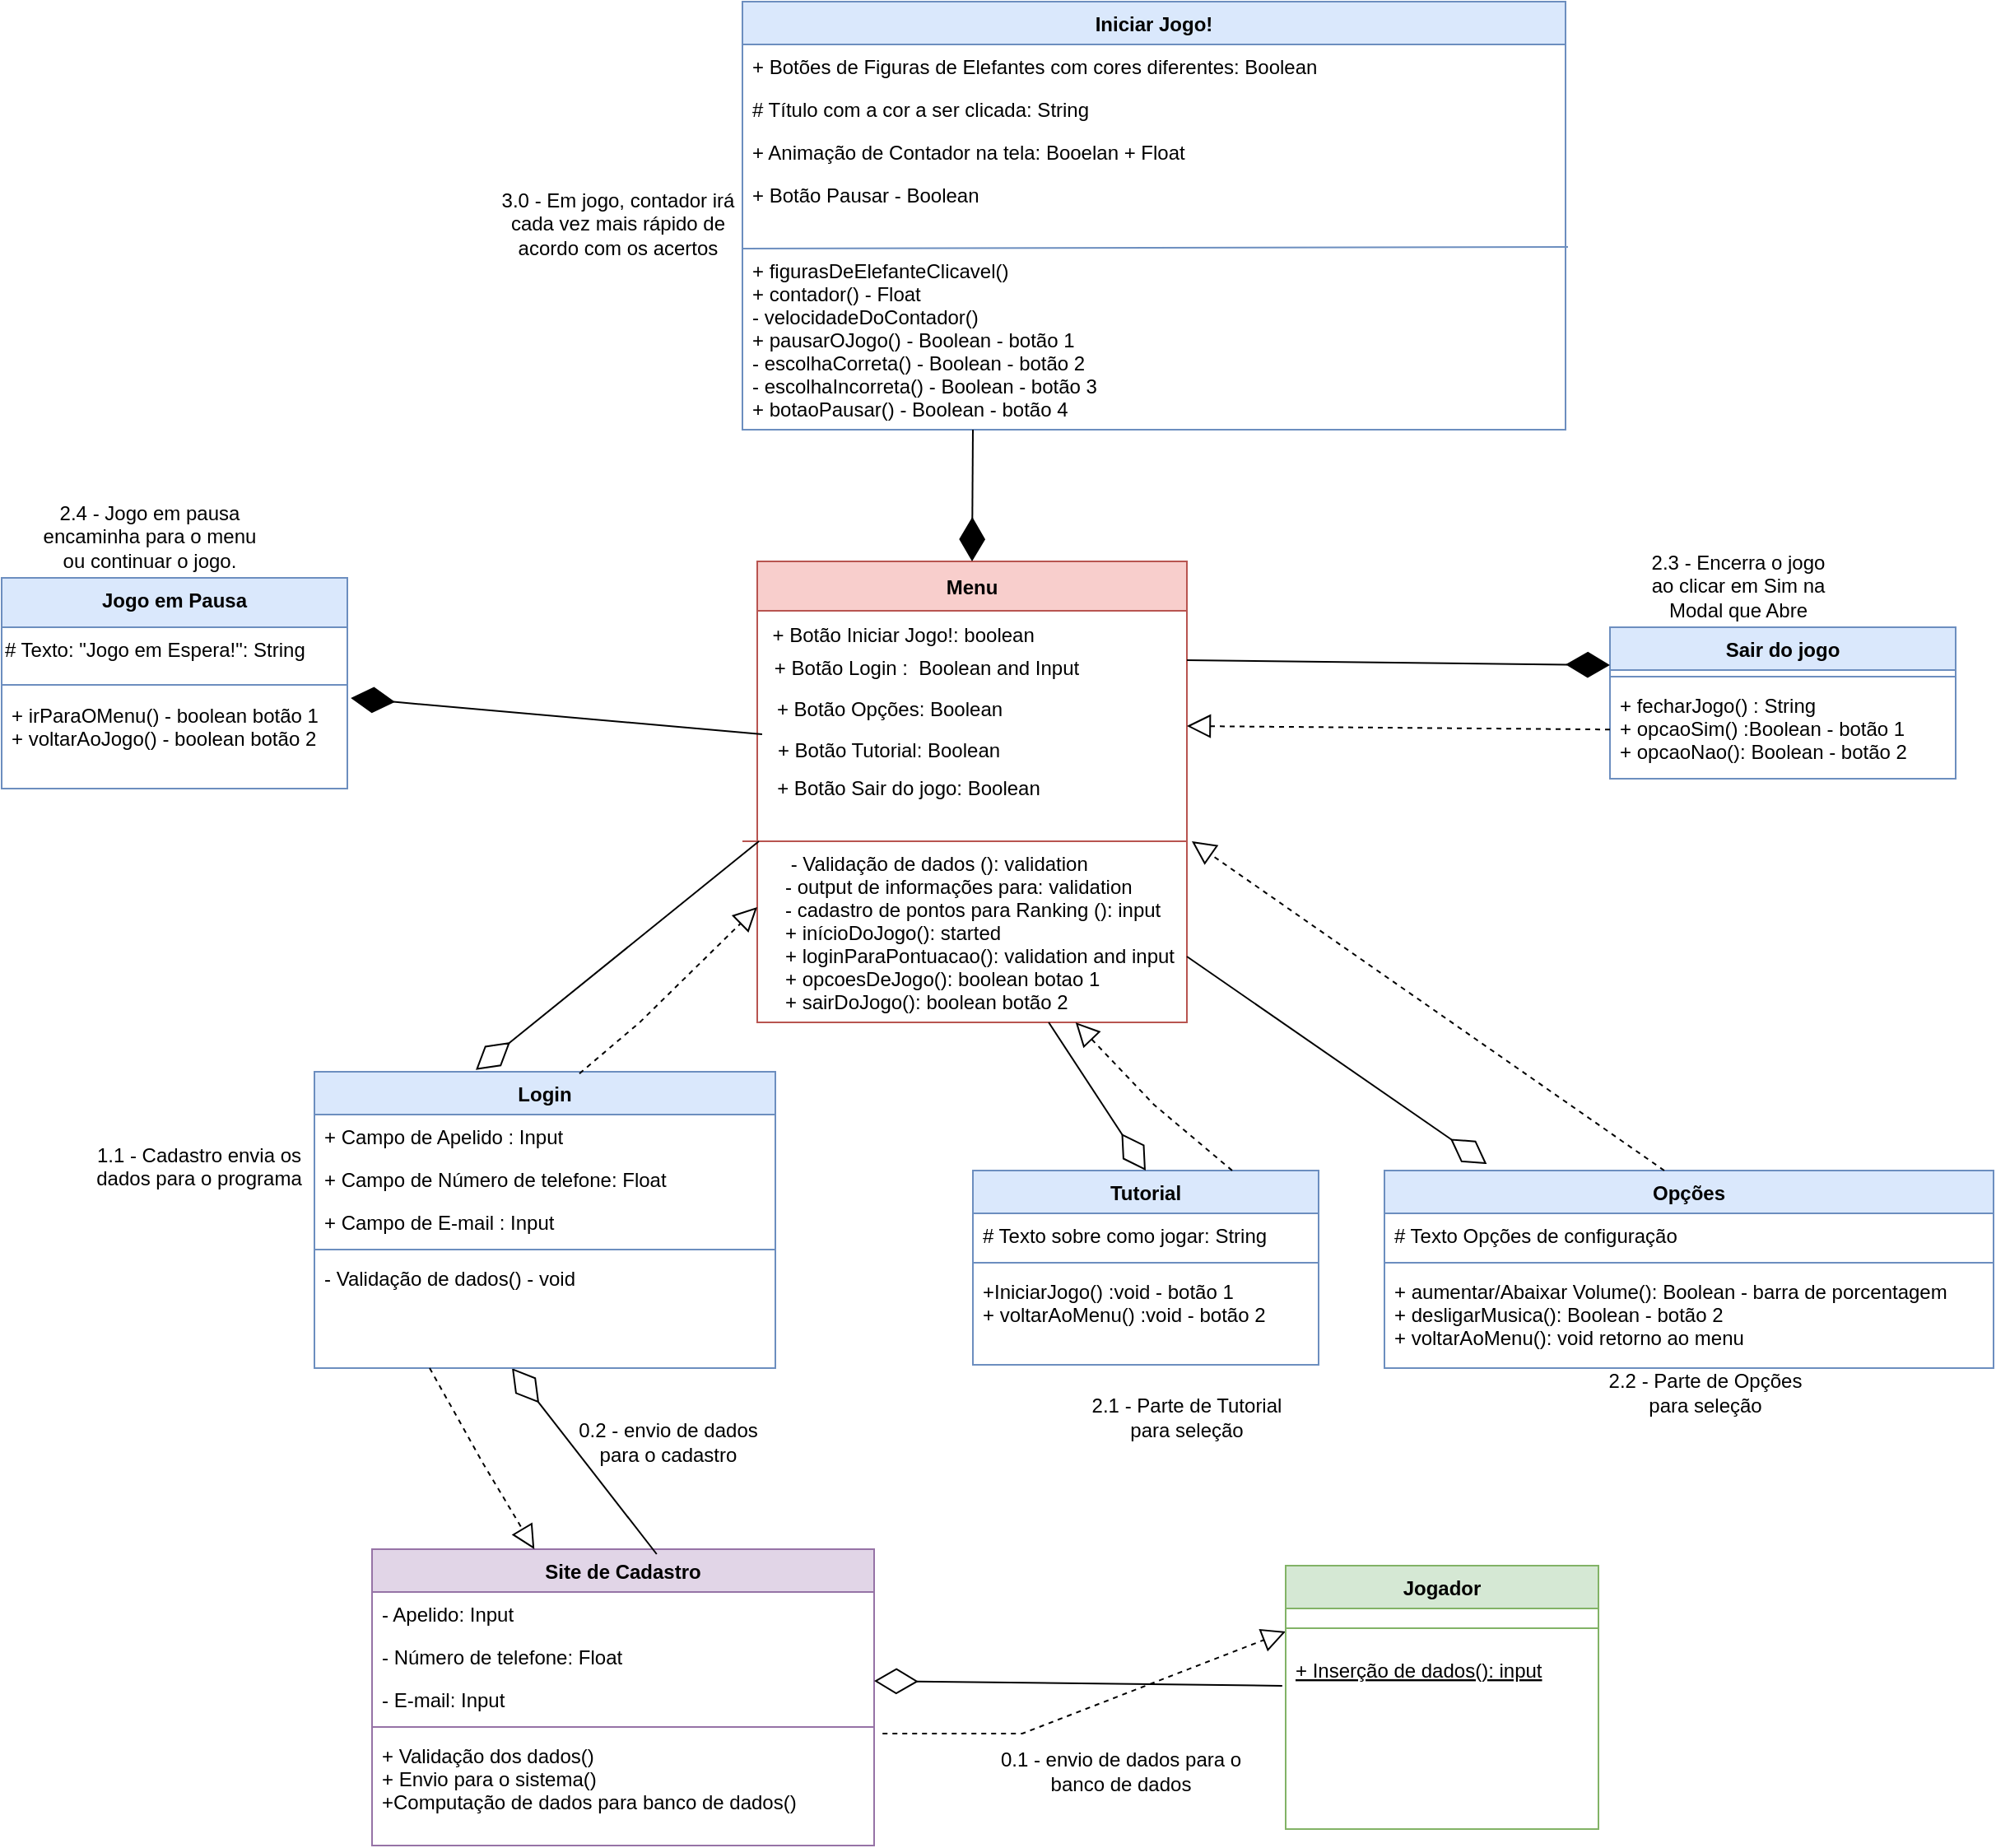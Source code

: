 <mxfile version="17.4.6" type="device"><diagram id="C5RBs43oDa-KdzZeNtuy" name="Page-1"><mxGraphModel dx="2249" dy="1878" grid="1" gridSize="10" guides="1" tooltips="1" connect="1" arrows="1" fold="1" page="1" pageScale="1" pageWidth="827" pageHeight="1169" math="0" shadow="0"><root><mxCell id="WIyWlLk6GJQsqaUBKTNV-0"/><mxCell id="WIyWlLk6GJQsqaUBKTNV-1" parent="WIyWlLk6GJQsqaUBKTNV-0"/><mxCell id="zkfFHV4jXpPFQw0GAbJ--0" value="Site de Cadastro" style="swimlane;fontStyle=1;align=center;verticalAlign=top;childLayout=stackLayout;horizontal=1;startSize=26;horizontalStack=0;resizeParent=1;resizeLast=0;collapsible=1;marginBottom=0;rounded=0;shadow=0;strokeWidth=1;fillColor=#e1d5e7;strokeColor=#9673a6;" parent="WIyWlLk6GJQsqaUBKTNV-1" vertex="1"><mxGeometry x="75" y="590" width="305" height="180" as="geometry"><mxRectangle x="230" y="140" width="160" height="26" as="alternateBounds"/></mxGeometry></mxCell><mxCell id="Vr23uJrjhWqz86oKRtvd-26" value="" style="endArrow=diamondThin;endFill=0;endSize=24;html=1;rounded=0;exitX=-0.011;exitY=1.15;exitDx=0;exitDy=0;exitPerimeter=0;" edge="1" parent="zkfFHV4jXpPFQw0GAbJ--0"><mxGeometry width="160" relative="1" as="geometry"><mxPoint x="172.91" y="3" as="sourcePoint"/><mxPoint x="85" y="-110" as="targetPoint"/><Array as="points"/></mxGeometry></mxCell><mxCell id="zkfFHV4jXpPFQw0GAbJ--1" value="- Apelido: Input" style="text;align=left;verticalAlign=top;spacingLeft=4;spacingRight=4;overflow=hidden;rotatable=0;points=[[0,0.5],[1,0.5]];portConstraint=eastwest;" parent="zkfFHV4jXpPFQw0GAbJ--0" vertex="1"><mxGeometry y="26" width="305" height="26" as="geometry"/></mxCell><mxCell id="Vr23uJrjhWqz86oKRtvd-33" value="" style="endArrow=block;dashed=1;endFill=0;endSize=12;html=1;rounded=0;exitX=0.75;exitY=0;exitDx=0;exitDy=0;entryX=0;entryY=0.25;entryDx=0;entryDy=0;" edge="1" parent="zkfFHV4jXpPFQw0GAbJ--0" target="zkfFHV4jXpPFQw0GAbJ--6"><mxGeometry width="160" relative="1" as="geometry"><mxPoint x="310.12" y="112" as="sourcePoint"/><mxPoint x="215.001" y="22" as="targetPoint"/><Array as="points"><mxPoint x="395" y="112"/></Array></mxGeometry></mxCell><mxCell id="zkfFHV4jXpPFQw0GAbJ--2" value="- Número de telefone: Float" style="text;align=left;verticalAlign=top;spacingLeft=4;spacingRight=4;overflow=hidden;rotatable=0;points=[[0,0.5],[1,0.5]];portConstraint=eastwest;rounded=0;shadow=0;html=0;" parent="zkfFHV4jXpPFQw0GAbJ--0" vertex="1"><mxGeometry y="52" width="305" height="26" as="geometry"/></mxCell><mxCell id="zkfFHV4jXpPFQw0GAbJ--3" value="- E-mail: Input" style="text;align=left;verticalAlign=top;spacingLeft=4;spacingRight=4;overflow=hidden;rotatable=0;points=[[0,0.5],[1,0.5]];portConstraint=eastwest;rounded=0;shadow=0;html=0;" parent="zkfFHV4jXpPFQw0GAbJ--0" vertex="1"><mxGeometry y="78" width="305" height="26" as="geometry"/></mxCell><mxCell id="zkfFHV4jXpPFQw0GAbJ--4" value="" style="line;html=1;strokeWidth=1;align=left;verticalAlign=middle;spacingTop=-1;spacingLeft=3;spacingRight=3;rotatable=0;labelPosition=right;points=[];portConstraint=eastwest;fillColor=#e1d5e7;strokeColor=#9673a6;" parent="zkfFHV4jXpPFQw0GAbJ--0" vertex="1"><mxGeometry y="104" width="305" height="8" as="geometry"/></mxCell><mxCell id="zkfFHV4jXpPFQw0GAbJ--5" value="+ Validação dos dados()&#xA;+ Envio para o sistema()&#xA;+Computação de dados para banco de dados()" style="text;align=left;verticalAlign=top;spacingLeft=4;spacingRight=4;overflow=hidden;rotatable=0;points=[[0,0.5],[1,0.5]];portConstraint=eastwest;" parent="zkfFHV4jXpPFQw0GAbJ--0" vertex="1"><mxGeometry y="112" width="305" height="58" as="geometry"/></mxCell><mxCell id="zkfFHV4jXpPFQw0GAbJ--6" value="Jogador" style="swimlane;fontStyle=1;align=center;verticalAlign=top;childLayout=stackLayout;horizontal=1;startSize=26;horizontalStack=0;resizeParent=1;resizeLast=0;collapsible=1;marginBottom=0;rounded=0;shadow=0;strokeWidth=1;fillColor=#d5e8d4;strokeColor=#82b366;" parent="WIyWlLk6GJQsqaUBKTNV-1" vertex="1"><mxGeometry x="630" y="600" width="190" height="160" as="geometry"><mxRectangle x="130" y="380" width="160" height="26" as="alternateBounds"/></mxGeometry></mxCell><mxCell id="zkfFHV4jXpPFQw0GAbJ--9" value="" style="line;html=1;strokeWidth=1;align=left;verticalAlign=middle;spacingTop=-1;spacingLeft=3;spacingRight=3;rotatable=0;labelPosition=right;points=[];portConstraint=eastwest;fillColor=#d5e8d4;strokeColor=#82b366;" parent="zkfFHV4jXpPFQw0GAbJ--6" vertex="1"><mxGeometry y="26" width="190" height="24" as="geometry"/></mxCell><mxCell id="zkfFHV4jXpPFQw0GAbJ--10" value="+ Inserção de dados(): input" style="text;align=left;verticalAlign=top;spacingLeft=4;spacingRight=4;overflow=hidden;rotatable=0;points=[[0,0.5],[1,0.5]];portConstraint=eastwest;fontStyle=4" parent="zkfFHV4jXpPFQw0GAbJ--6" vertex="1"><mxGeometry y="50" width="190" height="20" as="geometry"/></mxCell><mxCell id="wfRwMW57FcrpcKwkDLYe-5" value="0.2 - envio de dados para o cadastro" style="text;html=1;strokeColor=none;fillColor=none;align=center;verticalAlign=middle;whiteSpace=wrap;rounded=0;" parent="WIyWlLk6GJQsqaUBKTNV-1" vertex="1"><mxGeometry x="190" y="510" width="130" height="30" as="geometry"/></mxCell><mxCell id="wfRwMW57FcrpcKwkDLYe-6" value="&#xA;1.1 - Cadastro envia os dados para o programa&#xA;&#xA;" style="text;html=1;strokeColor=none;fillColor=none;align=center;verticalAlign=middle;whiteSpace=wrap;rounded=0;" parent="WIyWlLk6GJQsqaUBKTNV-1" vertex="1"><mxGeometry x="-100" y="350" width="140" height="30" as="geometry"/></mxCell><mxCell id="wfRwMW57FcrpcKwkDLYe-9" value="Menu" style="swimlane;startSize=30;fillColor=#f8cecc;strokeColor=#b85450;" parent="WIyWlLk6GJQsqaUBKTNV-1" vertex="1"><mxGeometry x="309" y="-10" width="261" height="280" as="geometry"/></mxCell><mxCell id="wfRwMW57FcrpcKwkDLYe-11" value="+ Botão Opções: Boolean" style="text;html=1;strokeColor=none;fillColor=none;align=center;verticalAlign=middle;whiteSpace=wrap;rounded=0;" parent="wfRwMW57FcrpcKwkDLYe-9" vertex="1"><mxGeometry x="-29" y="80" width="219" height="20" as="geometry"/></mxCell><mxCell id="wfRwMW57FcrpcKwkDLYe-12" value="+ Botão Tutorial: Boolean" style="text;html=1;strokeColor=none;fillColor=none;align=center;verticalAlign=middle;whiteSpace=wrap;rounded=0;" parent="wfRwMW57FcrpcKwkDLYe-9" vertex="1"><mxGeometry x="-10" y="110" width="180" height="10" as="geometry"/></mxCell><mxCell id="wfRwMW57FcrpcKwkDLYe-13" value="+ Botão Sair do jogo: Boolean" style="text;html=1;strokeColor=none;fillColor=none;align=center;verticalAlign=middle;whiteSpace=wrap;rounded=0;" parent="wfRwMW57FcrpcKwkDLYe-9" vertex="1"><mxGeometry x="-6" y="130" width="196" height="15" as="geometry"/></mxCell><mxCell id="wfRwMW57FcrpcKwkDLYe-15" value="" style="endArrow=none;html=1;rounded=0;fillColor=#f8cecc;strokeColor=#b85450;" parent="wfRwMW57FcrpcKwkDLYe-9" edge="1"><mxGeometry width="50" height="50" relative="1" as="geometry"><mxPoint x="-9" y="170" as="sourcePoint"/><mxPoint x="261" y="170" as="targetPoint"/><Array as="points"><mxPoint x="101" y="170"/></Array></mxGeometry></mxCell><mxCell id="wfRwMW57FcrpcKwkDLYe-41" value=" - Validação de dados (): validation&#xA;- output de informações para: validation&#xA;- cadastro de pontos para Ranking (): input&#xA;+ inícioDoJogo(): started&#xA;+ loginParaPontuacao(): validation and input&#xA;+ opcoesDeJogo(): boolean botao 1&#xA;+ sairDoJogo(): boolean botão 2" style="text;align=left;verticalAlign=top;spacingLeft=4;spacingRight=4;overflow=hidden;rotatable=0;points=[[0,0.5],[1,0.5]];portConstraint=eastwest;" parent="wfRwMW57FcrpcKwkDLYe-9" vertex="1"><mxGeometry x="11" y="170" width="260" height="110" as="geometry"/></mxCell><mxCell id="wfRwMW57FcrpcKwkDLYe-73" value="&amp;nbsp; + Botão Iniciar Jogo!: boolean" style="text;html=1;strokeColor=none;fillColor=none;align=center;verticalAlign=middle;whiteSpace=wrap;rounded=0;" parent="wfRwMW57FcrpcKwkDLYe-9" vertex="1"><mxGeometry x="-29" y="30" width="229" height="30" as="geometry"/></mxCell><mxCell id="wfRwMW57FcrpcKwkDLYe-10" value="+ Botão Login :&amp;nbsp; Boolean and Input" style="text;html=1;strokeColor=none;fillColor=none;align=center;verticalAlign=middle;whiteSpace=wrap;rounded=0;" parent="wfRwMW57FcrpcKwkDLYe-9" vertex="1"><mxGeometry x="-19" y="50" width="244" height="30" as="geometry"/></mxCell><mxCell id="wfRwMW57FcrpcKwkDLYe-30" value="Opções" style="swimlane;fontStyle=1;align=center;verticalAlign=top;childLayout=stackLayout;horizontal=1;startSize=26;horizontalStack=0;resizeParent=1;resizeLast=0;collapsible=1;marginBottom=0;rounded=0;shadow=0;strokeWidth=1;fillColor=#dae8fc;strokeColor=#6c8ebf;" parent="WIyWlLk6GJQsqaUBKTNV-1" vertex="1"><mxGeometry x="690" y="360" width="370" height="120" as="geometry"><mxRectangle x="230" y="140" width="160" height="26" as="alternateBounds"/></mxGeometry></mxCell><mxCell id="Vr23uJrjhWqz86oKRtvd-28" value="" style="endArrow=block;dashed=1;endFill=0;endSize=12;html=1;rounded=0;entryX=0.973;entryY=0;entryDx=0;entryDy=0;entryPerimeter=0;" edge="1" parent="wfRwMW57FcrpcKwkDLYe-30" target="wfRwMW57FcrpcKwkDLYe-41"><mxGeometry width="160" relative="1" as="geometry"><mxPoint x="170" as="sourcePoint"/><mxPoint x="330" as="targetPoint"/><Array as="points"/></mxGeometry></mxCell><mxCell id="wfRwMW57FcrpcKwkDLYe-33" value="# Texto Opções de configuração" style="text;align=left;verticalAlign=top;spacingLeft=4;spacingRight=4;overflow=hidden;rotatable=0;points=[[0,0.5],[1,0.5]];portConstraint=eastwest;rounded=0;shadow=0;html=0;" parent="wfRwMW57FcrpcKwkDLYe-30" vertex="1"><mxGeometry y="26" width="370" height="26" as="geometry"/></mxCell><mxCell id="wfRwMW57FcrpcKwkDLYe-34" value="" style="line;html=1;strokeWidth=1;align=left;verticalAlign=middle;spacingTop=-1;spacingLeft=3;spacingRight=3;rotatable=0;labelPosition=right;points=[];portConstraint=eastwest;fillColor=#dae8fc;strokeColor=#6c8ebf;" parent="wfRwMW57FcrpcKwkDLYe-30" vertex="1"><mxGeometry y="52" width="370" height="8" as="geometry"/></mxCell><mxCell id="wfRwMW57FcrpcKwkDLYe-35" value="+ aumentar/Abaixar Volume(): Boolean - barra de porcentagem&#xA;+ desligarMusica(): Boolean - botão 2&#xA;+ voltarAoMenu(): void retorno ao menu&#xA;&#xA;" style="text;align=left;verticalAlign=top;spacingLeft=4;spacingRight=4;overflow=hidden;rotatable=0;points=[[0,0.5],[1,0.5]];portConstraint=eastwest;" parent="wfRwMW57FcrpcKwkDLYe-30" vertex="1"><mxGeometry y="60" width="370" height="58" as="geometry"/></mxCell><mxCell id="wfRwMW57FcrpcKwkDLYe-43" value="Tutorial" style="swimlane;fontStyle=1;align=center;verticalAlign=top;childLayout=stackLayout;horizontal=1;startSize=26;horizontalStack=0;resizeParent=1;resizeLast=0;collapsible=1;marginBottom=0;rounded=0;shadow=0;strokeWidth=1;fillColor=#dae8fc;strokeColor=#6c8ebf;" parent="WIyWlLk6GJQsqaUBKTNV-1" vertex="1"><mxGeometry x="440" y="360" width="210" height="118" as="geometry"><mxRectangle x="230" y="140" width="160" height="26" as="alternateBounds"/></mxGeometry></mxCell><mxCell id="wfRwMW57FcrpcKwkDLYe-44" value="# Texto sobre como jogar: String" style="text;align=left;verticalAlign=top;spacingLeft=4;spacingRight=4;overflow=hidden;rotatable=0;points=[[0,0.5],[1,0.5]];portConstraint=eastwest;" parent="wfRwMW57FcrpcKwkDLYe-43" vertex="1"><mxGeometry y="26" width="210" height="26" as="geometry"/></mxCell><mxCell id="wfRwMW57FcrpcKwkDLYe-47" value="" style="line;html=1;strokeWidth=1;align=left;verticalAlign=middle;spacingTop=-1;spacingLeft=3;spacingRight=3;rotatable=0;labelPosition=right;points=[];portConstraint=eastwest;fillColor=#dae8fc;strokeColor=#6c8ebf;" parent="wfRwMW57FcrpcKwkDLYe-43" vertex="1"><mxGeometry y="52" width="210" height="8" as="geometry"/></mxCell><mxCell id="wfRwMW57FcrpcKwkDLYe-48" value="+IniciarJogo() :void - botão 1&#xA;+ voltarAoMenu() :void - botão 2&#xA;" style="text;align=left;verticalAlign=top;spacingLeft=4;spacingRight=4;overflow=hidden;rotatable=0;points=[[0,0.5],[1,0.5]];portConstraint=eastwest;" parent="wfRwMW57FcrpcKwkDLYe-43" vertex="1"><mxGeometry y="60" width="210" height="58" as="geometry"/></mxCell><mxCell id="wfRwMW57FcrpcKwkDLYe-53" value="Login" style="swimlane;fontStyle=1;align=center;verticalAlign=top;childLayout=stackLayout;horizontal=1;startSize=26;horizontalStack=0;resizeParent=1;resizeLast=0;collapsible=1;marginBottom=0;rounded=0;shadow=0;strokeWidth=1;fillColor=#dae8fc;strokeColor=#6c8ebf;" parent="WIyWlLk6GJQsqaUBKTNV-1" vertex="1"><mxGeometry x="40" y="300" width="280" height="180" as="geometry"><mxRectangle x="230" y="140" width="160" height="26" as="alternateBounds"/></mxGeometry></mxCell><mxCell id="wfRwMW57FcrpcKwkDLYe-54" value="+ Campo de Apelido : Input" style="text;align=left;verticalAlign=top;spacingLeft=4;spacingRight=4;overflow=hidden;rotatable=0;points=[[0,0.5],[1,0.5]];portConstraint=eastwest;" parent="wfRwMW57FcrpcKwkDLYe-53" vertex="1"><mxGeometry y="26" width="280" height="26" as="geometry"/></mxCell><mxCell id="wfRwMW57FcrpcKwkDLYe-55" value="+ Campo de Número de telefone: Float" style="text;align=left;verticalAlign=top;spacingLeft=4;spacingRight=4;overflow=hidden;rotatable=0;points=[[0,0.5],[1,0.5]];portConstraint=eastwest;rounded=0;shadow=0;html=0;" parent="wfRwMW57FcrpcKwkDLYe-53" vertex="1"><mxGeometry y="52" width="280" height="26" as="geometry"/></mxCell><mxCell id="wfRwMW57FcrpcKwkDLYe-56" value="+ Campo de E-mail : Input" style="text;align=left;verticalAlign=top;spacingLeft=4;spacingRight=4;overflow=hidden;rotatable=0;points=[[0,0.5],[1,0.5]];portConstraint=eastwest;rounded=0;shadow=0;html=0;" parent="wfRwMW57FcrpcKwkDLYe-53" vertex="1"><mxGeometry y="78" width="280" height="26" as="geometry"/></mxCell><mxCell id="wfRwMW57FcrpcKwkDLYe-57" value="" style="line;html=1;strokeWidth=1;align=left;verticalAlign=middle;spacingTop=-1;spacingLeft=3;spacingRight=3;rotatable=0;labelPosition=right;points=[];portConstraint=eastwest;fillColor=#dae8fc;strokeColor=#6c8ebf;" parent="wfRwMW57FcrpcKwkDLYe-53" vertex="1"><mxGeometry y="104" width="280" height="8" as="geometry"/></mxCell><mxCell id="wfRwMW57FcrpcKwkDLYe-58" value="- Validação de dados() - void&#xA;" style="text;align=left;verticalAlign=top;spacingLeft=4;spacingRight=4;overflow=hidden;rotatable=0;points=[[0,0.5],[1,0.5]];portConstraint=eastwest;" parent="wfRwMW57FcrpcKwkDLYe-53" vertex="1"><mxGeometry y="112" width="280" height="58" as="geometry"/></mxCell><mxCell id="wfRwMW57FcrpcKwkDLYe-61" value="0.1 - envio de dados para o banco de dados" style="text;html=1;strokeColor=none;fillColor=none;align=center;verticalAlign=middle;whiteSpace=wrap;rounded=0;" parent="WIyWlLk6GJQsqaUBKTNV-1" vertex="1"><mxGeometry x="440" y="710" width="180" height="30" as="geometry"/></mxCell><mxCell id="wfRwMW57FcrpcKwkDLYe-64" value="2.1 - Parte de Tutorial para seleção" style="text;html=1;strokeColor=none;fillColor=none;align=center;verticalAlign=middle;whiteSpace=wrap;rounded=0;" parent="WIyWlLk6GJQsqaUBKTNV-1" vertex="1"><mxGeometry x="510" y="490" width="120" height="40" as="geometry"/></mxCell><mxCell id="wfRwMW57FcrpcKwkDLYe-66" value="2.2 - Parte de Opções para seleção" style="text;html=1;strokeColor=none;fillColor=none;align=center;verticalAlign=middle;whiteSpace=wrap;rounded=0;" parent="WIyWlLk6GJQsqaUBKTNV-1" vertex="1"><mxGeometry x="820" y="480" width="130" height="30" as="geometry"/></mxCell><mxCell id="wfRwMW57FcrpcKwkDLYe-67" value="Sair do jogo" style="swimlane;fontStyle=1;align=center;verticalAlign=top;childLayout=stackLayout;horizontal=1;startSize=26;horizontalStack=0;resizeParent=1;resizeLast=0;collapsible=1;marginBottom=0;rounded=0;shadow=0;strokeWidth=1;fillColor=#dae8fc;strokeColor=#6c8ebf;" parent="WIyWlLk6GJQsqaUBKTNV-1" vertex="1"><mxGeometry x="827" y="30" width="210" height="92" as="geometry"><mxRectangle x="230" y="140" width="160" height="26" as="alternateBounds"/></mxGeometry></mxCell><mxCell id="wfRwMW57FcrpcKwkDLYe-71" value="" style="line;html=1;strokeWidth=1;align=left;verticalAlign=middle;spacingTop=-1;spacingLeft=3;spacingRight=3;rotatable=0;labelPosition=right;points=[];portConstraint=eastwest;fillColor=#dae8fc;strokeColor=#6c8ebf;" parent="wfRwMW57FcrpcKwkDLYe-67" vertex="1"><mxGeometry y="26" width="210" height="8" as="geometry"/></mxCell><mxCell id="wfRwMW57FcrpcKwkDLYe-72" value="+ fecharJogo() : String&#xA;+ opcaoSim() :Boolean - botão 1&#xA;+ opcaoNao(): Boolean - botão 2&#xA;" style="text;align=left;verticalAlign=top;spacingLeft=4;spacingRight=4;overflow=hidden;rotatable=0;points=[[0,0.5],[1,0.5]];portConstraint=eastwest;" parent="wfRwMW57FcrpcKwkDLYe-67" vertex="1"><mxGeometry y="34" width="210" height="58" as="geometry"/></mxCell><mxCell id="wfRwMW57FcrpcKwkDLYe-79" value="2.3 - Encerra o jogo ao clicar em Sim na Modal que Abre" style="text;html=1;strokeColor=none;fillColor=none;align=center;verticalAlign=middle;whiteSpace=wrap;rounded=0;" parent="WIyWlLk6GJQsqaUBKTNV-1" vertex="1"><mxGeometry x="850" y="-10" width="110" height="30" as="geometry"/></mxCell><mxCell id="wfRwMW57FcrpcKwkDLYe-80" value="Iniciar Jogo!" style="swimlane;fontStyle=1;align=center;verticalAlign=top;childLayout=stackLayout;horizontal=1;startSize=26;horizontalStack=0;resizeParent=1;resizeLast=0;collapsible=1;marginBottom=0;rounded=0;shadow=0;strokeWidth=1;fillColor=#dae8fc;strokeColor=#6c8ebf;" parent="WIyWlLk6GJQsqaUBKTNV-1" vertex="1"><mxGeometry x="300" y="-350" width="500" height="260" as="geometry"><mxRectangle x="230" y="140" width="160" height="26" as="alternateBounds"/></mxGeometry></mxCell><mxCell id="wfRwMW57FcrpcKwkDLYe-81" value="+ Botões de Figuras de Elefantes com cores diferentes: Boolean" style="text;align=left;verticalAlign=top;spacingLeft=4;spacingRight=4;overflow=hidden;rotatable=0;points=[[0,0.5],[1,0.5]];portConstraint=eastwest;" parent="wfRwMW57FcrpcKwkDLYe-80" vertex="1"><mxGeometry y="26" width="500" height="26" as="geometry"/></mxCell><mxCell id="wfRwMW57FcrpcKwkDLYe-83" value="# Título com a cor a ser clicada: String" style="text;align=left;verticalAlign=top;spacingLeft=4;spacingRight=4;overflow=hidden;rotatable=0;points=[[0,0.5],[1,0.5]];portConstraint=eastwest;rounded=0;shadow=0;html=0;" parent="wfRwMW57FcrpcKwkDLYe-80" vertex="1"><mxGeometry y="52" width="500" height="26" as="geometry"/></mxCell><mxCell id="wfRwMW57FcrpcKwkDLYe-82" value="+ Animação de Contador na tela: Booelan + Float" style="text;align=left;verticalAlign=top;spacingLeft=4;spacingRight=4;overflow=hidden;rotatable=0;points=[[0,0.5],[1,0.5]];portConstraint=eastwest;rounded=0;shadow=0;html=0;" parent="wfRwMW57FcrpcKwkDLYe-80" vertex="1"><mxGeometry y="78" width="500" height="26" as="geometry"/></mxCell><mxCell id="wfRwMW57FcrpcKwkDLYe-88" value="+ Botão Pausar - Boolean" style="text;align=left;verticalAlign=top;spacingLeft=4;spacingRight=4;overflow=hidden;rotatable=0;points=[[0,0.5],[1,0.5]];portConstraint=eastwest;rounded=0;shadow=0;html=0;" parent="wfRwMW57FcrpcKwkDLYe-80" vertex="1"><mxGeometry y="104" width="500" height="46" as="geometry"/></mxCell><mxCell id="wfRwMW57FcrpcKwkDLYe-91" value="" style="endArrow=none;html=1;rounded=0;fillColor=#dae8fc;strokeColor=#6c8ebf;entryX=1.003;entryY=0.978;entryDx=0;entryDy=0;entryPerimeter=0;" parent="wfRwMW57FcrpcKwkDLYe-80" target="wfRwMW57FcrpcKwkDLYe-88" edge="1"><mxGeometry width="50" height="50" relative="1" as="geometry"><mxPoint y="150" as="sourcePoint"/><mxPoint x="260" y="150" as="targetPoint"/></mxGeometry></mxCell><mxCell id="wfRwMW57FcrpcKwkDLYe-85" value="+ figurasDeElefanteClicavel()&#xA;+ contador() - Float&#xA;- velocidadeDoContador()&#xA;+ pausarOJogo() - Boolean - botão 1&#xA;- escolhaCorreta() - Boolean - botão 2&#xA;- escolhaIncorreta() - Boolean - botão 3&#xA;+ botaoPausar() - Boolean - botão 4&#xA;&#xA;&#xA;" style="text;align=left;verticalAlign=top;spacingLeft=4;spacingRight=4;overflow=hidden;rotatable=0;points=[[0,0.5],[1,0.5]];portConstraint=eastwest;" parent="wfRwMW57FcrpcKwkDLYe-80" vertex="1"><mxGeometry y="150" width="500" height="110" as="geometry"/></mxCell><mxCell id="wfRwMW57FcrpcKwkDLYe-93" value="3.0 - Em jogo, contador irá cada vez mais rápido de acordo com os acertos " style="text;html=1;strokeColor=none;fillColor=none;align=center;verticalAlign=middle;whiteSpace=wrap;rounded=0;" parent="WIyWlLk6GJQsqaUBKTNV-1" vertex="1"><mxGeometry x="149" y="-230" width="151" height="30" as="geometry"/></mxCell><mxCell id="wfRwMW57FcrpcKwkDLYe-94" value="Jogo em Pausa" style="swimlane;fontStyle=1;align=center;verticalAlign=top;childLayout=stackLayout;horizontal=1;startSize=30;horizontalStack=0;resizeParent=1;resizeLast=0;collapsible=1;marginBottom=0;rounded=0;shadow=0;strokeWidth=1;fillColor=#dae8fc;strokeColor=#6c8ebf;" parent="WIyWlLk6GJQsqaUBKTNV-1" vertex="1"><mxGeometry x="-150" width="210" height="128" as="geometry"><mxRectangle x="230" y="140" width="160" height="26" as="alternateBounds"/></mxGeometry></mxCell><mxCell id="Vr23uJrjhWqz86oKRtvd-5" value="# Texto: &quot;Jogo em Espera!&quot;: String" style="text;whiteSpace=wrap;html=1;" vertex="1" parent="wfRwMW57FcrpcKwkDLYe-94"><mxGeometry y="30" width="210" height="30" as="geometry"/></mxCell><mxCell id="wfRwMW57FcrpcKwkDLYe-98" value="" style="line;html=1;strokeWidth=1;align=left;verticalAlign=middle;spacingTop=-1;spacingLeft=3;spacingRight=3;rotatable=0;labelPosition=right;points=[];portConstraint=eastwest;fillColor=#dae8fc;strokeColor=#6c8ebf;" parent="wfRwMW57FcrpcKwkDLYe-94" vertex="1"><mxGeometry y="60" width="210" height="10" as="geometry"/></mxCell><mxCell id="wfRwMW57FcrpcKwkDLYe-99" value="+ irParaOMenu() - boolean botão 1&#xA;+ voltarAoJogo() - boolean botão 2" style="text;align=left;verticalAlign=top;spacingLeft=4;spacingRight=4;overflow=hidden;rotatable=0;points=[[0,0.5],[1,0.5]];portConstraint=eastwest;" parent="wfRwMW57FcrpcKwkDLYe-94" vertex="1"><mxGeometry y="70" width="210" height="58" as="geometry"/></mxCell><mxCell id="wfRwMW57FcrpcKwkDLYe-101" value="2.4 - Jogo em pausa encaminha para o menu ou continuar o jogo." style="text;html=1;strokeColor=none;fillColor=none;align=center;verticalAlign=middle;whiteSpace=wrap;rounded=0;" parent="WIyWlLk6GJQsqaUBKTNV-1" vertex="1"><mxGeometry x="-130" y="-40" width="140" height="30" as="geometry"/></mxCell><mxCell id="Vr23uJrjhWqz86oKRtvd-10" value="" style="endArrow=diamondThin;endFill=1;endSize=24;html=1;rounded=0;entryX=0;entryY=0.25;entryDx=0;entryDy=0;" edge="1" parent="WIyWlLk6GJQsqaUBKTNV-1" target="wfRwMW57FcrpcKwkDLYe-67"><mxGeometry width="160" relative="1" as="geometry"><mxPoint x="570" y="50" as="sourcePoint"/><mxPoint x="730" y="50" as="targetPoint"/></mxGeometry></mxCell><mxCell id="Vr23uJrjhWqz86oKRtvd-16" value="" style="endArrow=diamondThin;endFill=1;endSize=24;html=1;rounded=0;exitX=0.072;exitY=-0.5;exitDx=0;exitDy=0;exitPerimeter=0;entryX=1.01;entryY=0.052;entryDx=0;entryDy=0;entryPerimeter=0;" edge="1" parent="WIyWlLk6GJQsqaUBKTNV-1" source="wfRwMW57FcrpcKwkDLYe-12" target="wfRwMW57FcrpcKwkDLYe-99"><mxGeometry width="160" relative="1" as="geometry"><mxPoint x="-110" y="-10" as="sourcePoint"/><mxPoint x="73" y="80" as="targetPoint"/><Array as="points"/></mxGeometry></mxCell><mxCell id="Vr23uJrjhWqz86oKRtvd-18" value="" style="endArrow=diamondThin;endFill=1;endSize=24;html=1;rounded=0;entryX=0.5;entryY=0;entryDx=0;entryDy=0;" edge="1" parent="WIyWlLk6GJQsqaUBKTNV-1" target="wfRwMW57FcrpcKwkDLYe-9"><mxGeometry width="160" relative="1" as="geometry"><mxPoint x="440" y="-90" as="sourcePoint"/><mxPoint x="623" as="targetPoint"/></mxGeometry></mxCell><mxCell id="Vr23uJrjhWqz86oKRtvd-19" value="" style="endArrow=diamondThin;endFill=0;endSize=24;html=1;rounded=0;entryX=0.168;entryY=-0.033;entryDx=0;entryDy=0;entryPerimeter=0;" edge="1" parent="WIyWlLk6GJQsqaUBKTNV-1" target="wfRwMW57FcrpcKwkDLYe-30"><mxGeometry width="160" relative="1" as="geometry"><mxPoint x="570" y="230" as="sourcePoint"/><mxPoint x="730" y="230" as="targetPoint"/></mxGeometry></mxCell><mxCell id="Vr23uJrjhWqz86oKRtvd-20" value="" style="endArrow=diamondThin;endFill=0;endSize=24;html=1;rounded=0;entryX=0.5;entryY=0;entryDx=0;entryDy=0;" edge="1" parent="WIyWlLk6GJQsqaUBKTNV-1" source="wfRwMW57FcrpcKwkDLYe-41" target="wfRwMW57FcrpcKwkDLYe-43"><mxGeometry width="160" relative="1" as="geometry"><mxPoint x="580" y="240" as="sourcePoint"/><mxPoint x="762.16" y="366.04" as="targetPoint"/></mxGeometry></mxCell><mxCell id="Vr23uJrjhWqz86oKRtvd-21" value="" style="endArrow=diamondThin;endFill=0;endSize=24;html=1;rounded=0;entryX=0.35;entryY=-0.006;entryDx=0;entryDy=0;entryPerimeter=0;" edge="1" parent="WIyWlLk6GJQsqaUBKTNV-1" target="wfRwMW57FcrpcKwkDLYe-53"><mxGeometry width="160" relative="1" as="geometry"><mxPoint x="310" y="160" as="sourcePoint"/><mxPoint x="772.16" y="376.04" as="targetPoint"/><Array as="points"/></mxGeometry></mxCell><mxCell id="Vr23uJrjhWqz86oKRtvd-25" value="" style="endArrow=diamondThin;endFill=0;endSize=24;html=1;rounded=0;entryX=1;entryY=0.077;entryDx=0;entryDy=0;exitX=-0.011;exitY=1.15;exitDx=0;exitDy=0;exitPerimeter=0;entryPerimeter=0;" edge="1" parent="WIyWlLk6GJQsqaUBKTNV-1" source="zkfFHV4jXpPFQw0GAbJ--10" target="zkfFHV4jXpPFQw0GAbJ--3"><mxGeometry width="160" relative="1" as="geometry"><mxPoint x="496.034" y="280" as="sourcePoint"/><mxPoint x="555" y="370" as="targetPoint"/><Array as="points"/></mxGeometry></mxCell><mxCell id="Vr23uJrjhWqz86oKRtvd-29" value="" style="endArrow=block;dashed=1;endFill=0;endSize=12;html=1;rounded=0;exitX=0.75;exitY=0;exitDx=0;exitDy=0;" edge="1" parent="WIyWlLk6GJQsqaUBKTNV-1" source="wfRwMW57FcrpcKwkDLYe-43" target="wfRwMW57FcrpcKwkDLYe-41"><mxGeometry width="160" relative="1" as="geometry"><mxPoint x="870" y="370" as="sourcePoint"/><mxPoint x="582.98" y="170" as="targetPoint"/><Array as="points"><mxPoint x="550" y="320"/></Array></mxGeometry></mxCell><mxCell id="Vr23uJrjhWqz86oKRtvd-30" value="" style="endArrow=block;dashed=1;endFill=0;endSize=12;html=1;rounded=0;" edge="1" parent="WIyWlLk6GJQsqaUBKTNV-1" source="wfRwMW57FcrpcKwkDLYe-72"><mxGeometry width="160" relative="1" as="geometry"><mxPoint x="880" y="380" as="sourcePoint"/><mxPoint x="570" y="90" as="targetPoint"/><Array as="points"/></mxGeometry></mxCell><mxCell id="Vr23uJrjhWqz86oKRtvd-31" value="" style="endArrow=block;dashed=1;endFill=0;endSize=12;html=1;rounded=0;exitX=0.575;exitY=0.006;exitDx=0;exitDy=0;entryX=0;entryY=0.75;entryDx=0;entryDy=0;exitPerimeter=0;" edge="1" parent="WIyWlLk6GJQsqaUBKTNV-1" source="wfRwMW57FcrpcKwkDLYe-53" target="wfRwMW57FcrpcKwkDLYe-9"><mxGeometry width="160" relative="1" as="geometry"><mxPoint x="285.12" y="310" as="sourcePoint"/><mxPoint x="190.001" y="220" as="targetPoint"/><Array as="points"><mxPoint x="237.62" y="270"/></Array></mxGeometry></mxCell><mxCell id="Vr23uJrjhWqz86oKRtvd-32" value="" style="endArrow=block;dashed=1;endFill=0;endSize=12;html=1;rounded=0;exitX=0.25;exitY=1;exitDx=0;exitDy=0;" edge="1" parent="WIyWlLk6GJQsqaUBKTNV-1" source="wfRwMW57FcrpcKwkDLYe-53" target="zkfFHV4jXpPFQw0GAbJ--0"><mxGeometry width="160" relative="1" as="geometry"><mxPoint x="190" y="568" as="sourcePoint"/><mxPoint x="94.881" y="478" as="targetPoint"/><Array as="points"><mxPoint x="142.5" y="538"/></Array></mxGeometry></mxCell></root></mxGraphModel></diagram></mxfile>